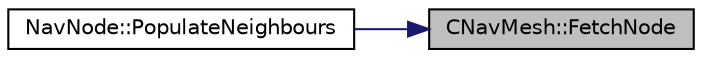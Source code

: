 digraph "CNavMesh::FetchNode"
{
 // LATEX_PDF_SIZE
  edge [fontname="Helvetica",fontsize="10",labelfontname="Helvetica",labelfontsize="10"];
  node [fontname="Helvetica",fontsize="10",shape=record];
  rankdir="RL";
  Node23 [label="CNavMesh::FetchNode",height=0.2,width=0.4,color="black", fillcolor="grey75", style="filled", fontcolor="black",tooltip="Retrieves a specific navNode."];
  Node23 -> Node24 [dir="back",color="midnightblue",fontsize="10",style="solid",fontname="Helvetica"];
  Node24 [label="NavNode::PopulateNeighbours",height=0.2,width=0.4,color="black", fillcolor="white", style="filled",URL="$class_nav_node.html#a96c05000f79c0093622ea4738d25da36",tooltip="Check which nodes are our neighbours."];
}
